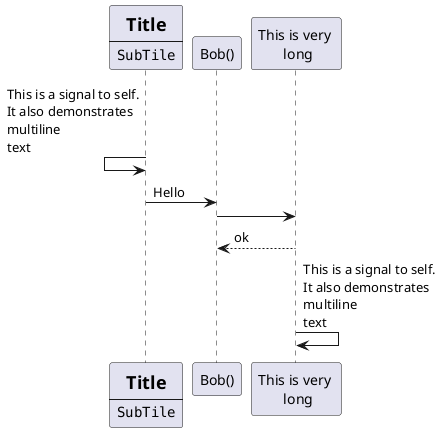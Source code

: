 @startuml
participant Participant [
    =Title
    ----
    ""SubTile""
]
Participant <- Participant: This is a signal to self.\nIt also demonstrates\nmultiline \ntext
Participant -> "Bob()": Hello
"Bob()" -> "This is very \n long" as Long
Long --> "Bob()": ok
Long -> Long : This is a signal to self.\nIt also demonstrates\nmultiline \ntext
@enduml